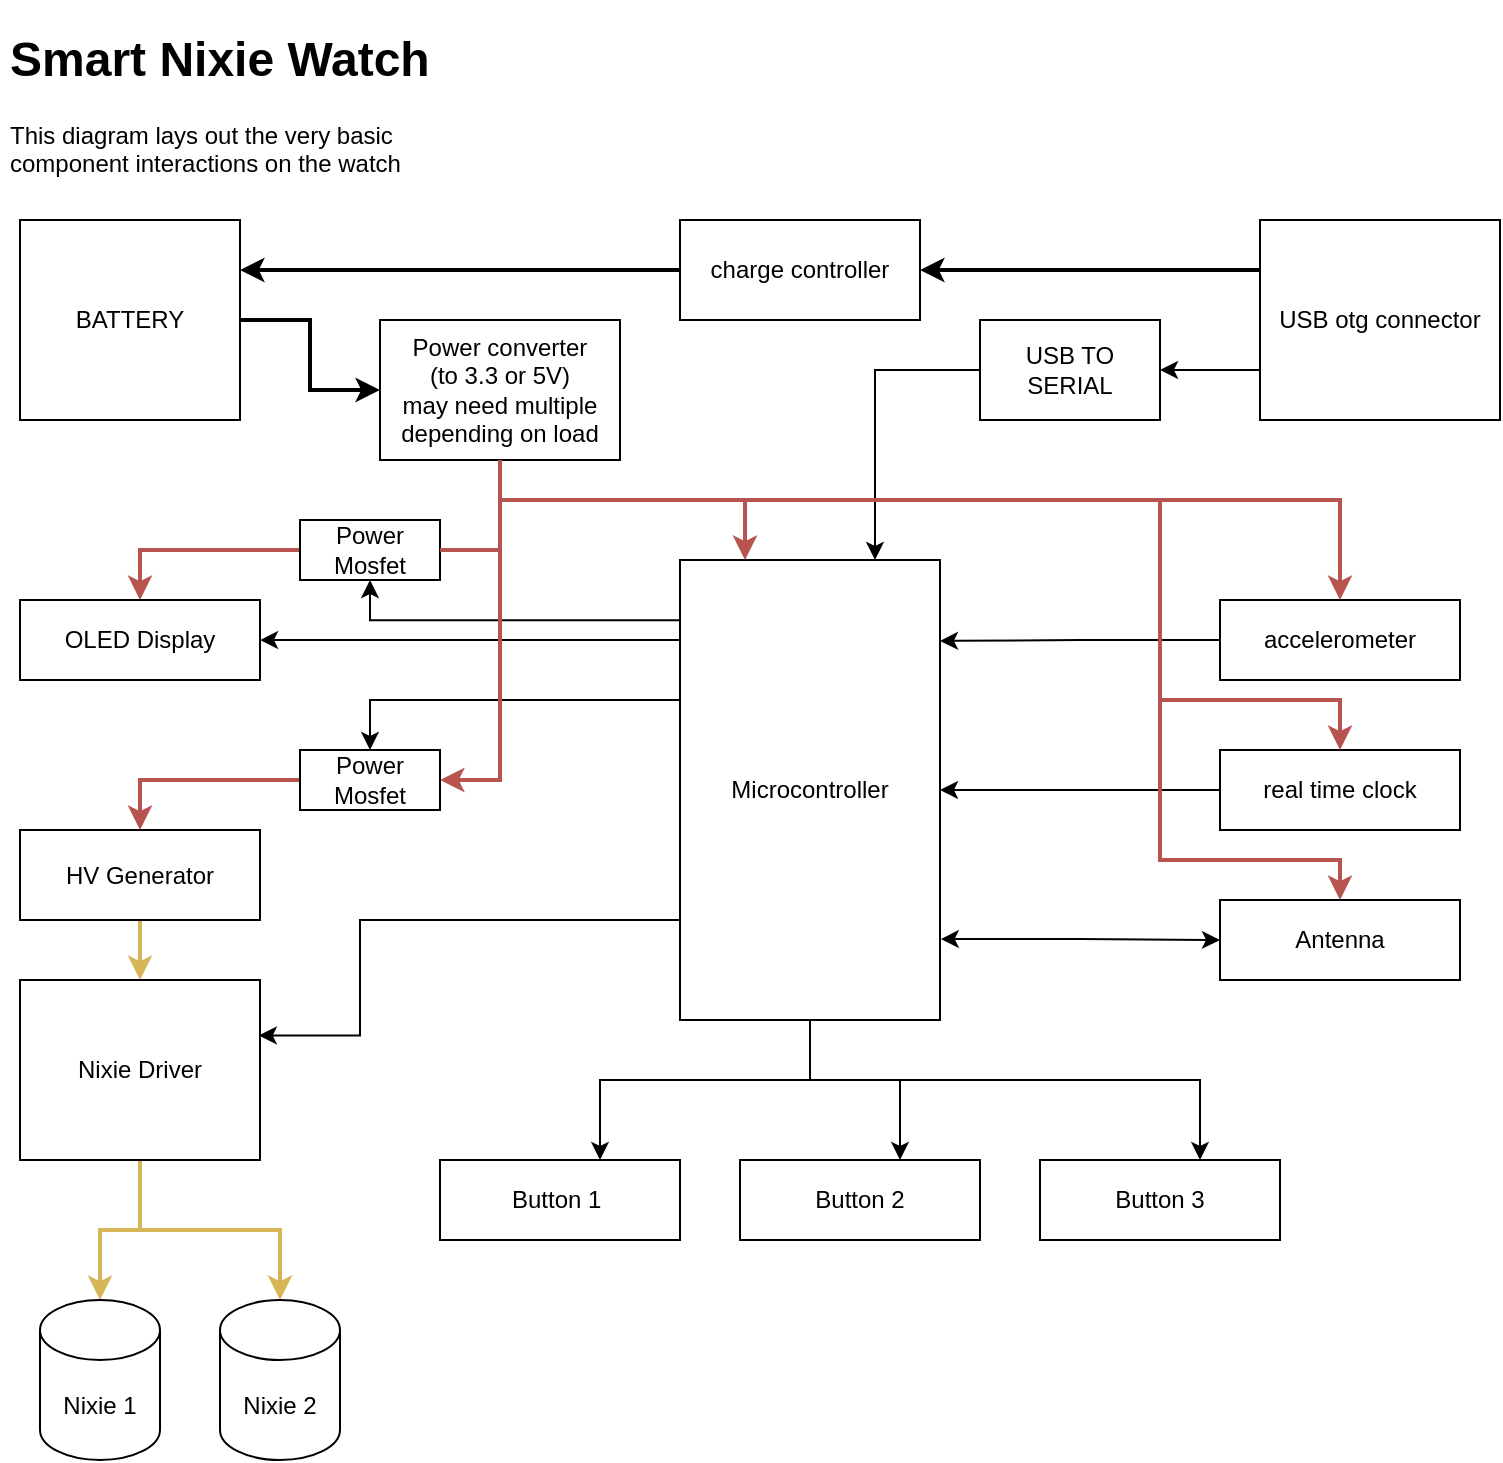 <mxfile version="18.0.4" type="device"><diagram name="Page-1" id="42789a77-a242-8287-6e28-9cd8cfd52e62"><mxGraphModel dx="711" dy="1331" grid="1" gridSize="10" guides="1" tooltips="1" connect="1" arrows="1" fold="1" page="1" pageScale="1" pageWidth="1100" pageHeight="850" background="none" math="0" shadow="0"><root><mxCell id="0"/><mxCell id="1" parent="0"/><mxCell id="gAx1SZrgnEHqlZxqgFKj-1" value="&lt;h1&gt;Smart Nixie Watch&lt;/h1&gt;&lt;p&gt;This diagram lays out the very basic component interactions on the watch&lt;/p&gt;" style="text;html=1;strokeColor=none;fillColor=none;spacing=5;spacingTop=-20;whiteSpace=wrap;overflow=hidden;rounded=0;" vertex="1" parent="1"><mxGeometry x="10" y="20" width="260" height="90" as="geometry"/></mxCell><mxCell id="gAx1SZrgnEHqlZxqgFKj-21" style="edgeStyle=orthogonalEdgeStyle;rounded=0;orthogonalLoop=1;jettySize=auto;html=1;exitX=1.003;exitY=0.824;exitDx=0;exitDy=0;exitPerimeter=0;startArrow=classic;startFill=1;" edge="1" parent="1" source="gAx1SZrgnEHqlZxqgFKj-2" target="gAx1SZrgnEHqlZxqgFKj-16"><mxGeometry relative="1" as="geometry"/></mxCell><mxCell id="gAx1SZrgnEHqlZxqgFKj-37" style="edgeStyle=orthogonalEdgeStyle;rounded=0;orthogonalLoop=1;jettySize=auto;html=1;startArrow=none;startFill=0;strokeWidth=1;exitX=-0.002;exitY=0.174;exitDx=0;exitDy=0;exitPerimeter=0;" edge="1" parent="1" source="gAx1SZrgnEHqlZxqgFKj-2" target="gAx1SZrgnEHqlZxqgFKj-30"><mxGeometry relative="1" as="geometry"/></mxCell><mxCell id="gAx1SZrgnEHqlZxqgFKj-38" style="edgeStyle=orthogonalEdgeStyle;rounded=0;orthogonalLoop=1;jettySize=auto;html=1;entryX=0.5;entryY=1;entryDx=0;entryDy=0;startArrow=none;startFill=0;strokeWidth=1;exitX=0.001;exitY=0.131;exitDx=0;exitDy=0;exitPerimeter=0;" edge="1" parent="1" source="gAx1SZrgnEHqlZxqgFKj-2" target="gAx1SZrgnEHqlZxqgFKj-32"><mxGeometry relative="1" as="geometry"><Array as="points"><mxPoint x="195" y="320"/></Array></mxGeometry></mxCell><mxCell id="gAx1SZrgnEHqlZxqgFKj-42" style="edgeStyle=orthogonalEdgeStyle;rounded=0;orthogonalLoop=1;jettySize=auto;html=1;entryX=0.5;entryY=0;entryDx=0;entryDy=0;startArrow=none;startFill=0;strokeWidth=1;exitX=0;exitY=0.321;exitDx=0;exitDy=0;exitPerimeter=0;" edge="1" parent="1" source="gAx1SZrgnEHqlZxqgFKj-2" target="gAx1SZrgnEHqlZxqgFKj-39"><mxGeometry relative="1" as="geometry"><Array as="points"><mxPoint x="350" y="360"/><mxPoint x="195" y="360"/></Array></mxGeometry></mxCell><mxCell id="gAx1SZrgnEHqlZxqgFKj-53" style="edgeStyle=orthogonalEdgeStyle;rounded=0;orthogonalLoop=1;jettySize=auto;html=1;entryX=0.995;entryY=0.308;entryDx=0;entryDy=0;entryPerimeter=0;startArrow=none;startFill=0;strokeWidth=1;" edge="1" parent="1" source="gAx1SZrgnEHqlZxqgFKj-2" target="gAx1SZrgnEHqlZxqgFKj-47"><mxGeometry relative="1" as="geometry"><Array as="points"><mxPoint x="190" y="470"/><mxPoint x="190" y="528"/></Array></mxGeometry></mxCell><mxCell id="gAx1SZrgnEHqlZxqgFKj-57" style="edgeStyle=orthogonalEdgeStyle;rounded=0;orthogonalLoop=1;jettySize=auto;html=1;startArrow=none;startFill=0;strokeWidth=1;" edge="1" parent="1" source="gAx1SZrgnEHqlZxqgFKj-2" target="gAx1SZrgnEHqlZxqgFKj-54"><mxGeometry relative="1" as="geometry"><Array as="points"><mxPoint x="415" y="550"/><mxPoint x="310" y="550"/></Array></mxGeometry></mxCell><mxCell id="gAx1SZrgnEHqlZxqgFKj-58" style="edgeStyle=orthogonalEdgeStyle;rounded=0;orthogonalLoop=1;jettySize=auto;html=1;startArrow=none;startFill=0;strokeWidth=1;" edge="1" parent="1" source="gAx1SZrgnEHqlZxqgFKj-2" target="gAx1SZrgnEHqlZxqgFKj-55"><mxGeometry relative="1" as="geometry"><Array as="points"><mxPoint x="415" y="550"/><mxPoint x="460" y="550"/></Array></mxGeometry></mxCell><mxCell id="gAx1SZrgnEHqlZxqgFKj-59" style="edgeStyle=orthogonalEdgeStyle;rounded=0;orthogonalLoop=1;jettySize=auto;html=1;startArrow=none;startFill=0;strokeWidth=1;" edge="1" parent="1" source="gAx1SZrgnEHqlZxqgFKj-2" target="gAx1SZrgnEHqlZxqgFKj-56"><mxGeometry relative="1" as="geometry"><Array as="points"><mxPoint x="415" y="550"/><mxPoint x="610" y="550"/></Array></mxGeometry></mxCell><mxCell id="gAx1SZrgnEHqlZxqgFKj-2" value="Microcontroller" style="rounded=0;whiteSpace=wrap;html=1;" vertex="1" parent="1"><mxGeometry x="350" y="290" width="130" height="230" as="geometry"/></mxCell><mxCell id="gAx1SZrgnEHqlZxqgFKj-7" style="edgeStyle=orthogonalEdgeStyle;rounded=0;orthogonalLoop=1;jettySize=auto;html=1;entryX=0.75;entryY=0;entryDx=0;entryDy=0;exitX=0;exitY=0.5;exitDx=0;exitDy=0;" edge="1" parent="1" source="gAx1SZrgnEHqlZxqgFKj-3" target="gAx1SZrgnEHqlZxqgFKj-2"><mxGeometry relative="1" as="geometry"/></mxCell><mxCell id="gAx1SZrgnEHqlZxqgFKj-3" value="USB TO SERIAL" style="whiteSpace=wrap;html=1;imageAspect=1;" vertex="1" parent="1"><mxGeometry x="500" y="170" width="90" height="50" as="geometry"/></mxCell><mxCell id="gAx1SZrgnEHqlZxqgFKj-13" style="edgeStyle=orthogonalEdgeStyle;rounded=0;orthogonalLoop=1;jettySize=auto;html=1;entryX=1;entryY=0.176;entryDx=0;entryDy=0;entryPerimeter=0;" edge="1" parent="1" source="gAx1SZrgnEHqlZxqgFKj-4" target="gAx1SZrgnEHqlZxqgFKj-2"><mxGeometry relative="1" as="geometry"><mxPoint x="480" y="310" as="targetPoint"/></mxGeometry></mxCell><mxCell id="gAx1SZrgnEHqlZxqgFKj-4" value="accelerometer" style="whiteSpace=wrap;html=1;" vertex="1" parent="1"><mxGeometry x="620" y="310" width="120" height="40" as="geometry"/></mxCell><mxCell id="gAx1SZrgnEHqlZxqgFKj-6" style="edgeStyle=orthogonalEdgeStyle;rounded=0;orthogonalLoop=1;jettySize=auto;html=1;exitX=0;exitY=0.75;exitDx=0;exitDy=0;" edge="1" parent="1" source="gAx1SZrgnEHqlZxqgFKj-5" target="gAx1SZrgnEHqlZxqgFKj-3"><mxGeometry relative="1" as="geometry"/></mxCell><mxCell id="gAx1SZrgnEHqlZxqgFKj-28" style="edgeStyle=orthogonalEdgeStyle;rounded=0;orthogonalLoop=1;jettySize=auto;html=1;strokeWidth=2;exitX=0;exitY=0.25;exitDx=0;exitDy=0;" edge="1" parent="1" source="gAx1SZrgnEHqlZxqgFKj-5" target="gAx1SZrgnEHqlZxqgFKj-10"><mxGeometry relative="1" as="geometry"/></mxCell><mxCell id="gAx1SZrgnEHqlZxqgFKj-5" value="USB otg connector" style="whiteSpace=wrap;html=1;" vertex="1" parent="1"><mxGeometry x="640" y="120" width="120" height="100" as="geometry"/></mxCell><mxCell id="gAx1SZrgnEHqlZxqgFKj-26" style="edgeStyle=orthogonalEdgeStyle;rounded=0;orthogonalLoop=1;jettySize=auto;html=1;strokeWidth=2;" edge="1" parent="1" source="gAx1SZrgnEHqlZxqgFKj-8" target="gAx1SZrgnEHqlZxqgFKj-17"><mxGeometry relative="1" as="geometry"/></mxCell><mxCell id="gAx1SZrgnEHqlZxqgFKj-8" value="BATTERY" style="whiteSpace=wrap;html=1;" vertex="1" parent="1"><mxGeometry x="20" y="120" width="110" height="100" as="geometry"/></mxCell><mxCell id="gAx1SZrgnEHqlZxqgFKj-27" style="edgeStyle=orthogonalEdgeStyle;rounded=0;orthogonalLoop=1;jettySize=auto;html=1;entryX=1;entryY=0.25;entryDx=0;entryDy=0;strokeWidth=2;" edge="1" parent="1" source="gAx1SZrgnEHqlZxqgFKj-10" target="gAx1SZrgnEHqlZxqgFKj-8"><mxGeometry relative="1" as="geometry"/></mxCell><mxCell id="gAx1SZrgnEHqlZxqgFKj-10" value="charge controller" style="rounded=0;whiteSpace=wrap;html=1;" vertex="1" parent="1"><mxGeometry x="350" y="120" width="120" height="50" as="geometry"/></mxCell><mxCell id="gAx1SZrgnEHqlZxqgFKj-15" style="edgeStyle=orthogonalEdgeStyle;rounded=0;orthogonalLoop=1;jettySize=auto;html=1;entryX=1;entryY=0.5;entryDx=0;entryDy=0;" edge="1" parent="1" source="gAx1SZrgnEHqlZxqgFKj-14" target="gAx1SZrgnEHqlZxqgFKj-2"><mxGeometry relative="1" as="geometry"/></mxCell><mxCell id="gAx1SZrgnEHqlZxqgFKj-14" value="real time clock" style="whiteSpace=wrap;html=1;" vertex="1" parent="1"><mxGeometry x="620" y="385" width="120" height="40" as="geometry"/></mxCell><mxCell id="gAx1SZrgnEHqlZxqgFKj-16" value="Antenna&lt;br&gt;" style="whiteSpace=wrap;html=1;" vertex="1" parent="1"><mxGeometry x="620" y="460" width="120" height="40" as="geometry"/></mxCell><mxCell id="gAx1SZrgnEHqlZxqgFKj-23" style="edgeStyle=orthogonalEdgeStyle;rounded=0;orthogonalLoop=1;jettySize=auto;html=1;fillColor=#f8cecc;strokeColor=#b85450;strokeWidth=2;" edge="1" parent="1" source="gAx1SZrgnEHqlZxqgFKj-17" target="gAx1SZrgnEHqlZxqgFKj-4"><mxGeometry relative="1" as="geometry"><Array as="points"><mxPoint x="260" y="260"/><mxPoint x="680" y="260"/></Array></mxGeometry></mxCell><mxCell id="gAx1SZrgnEHqlZxqgFKj-24" style="edgeStyle=orthogonalEdgeStyle;rounded=0;orthogonalLoop=1;jettySize=auto;html=1;fillColor=#f8cecc;strokeColor=#b85450;strokeWidth=2;" edge="1" parent="1" source="gAx1SZrgnEHqlZxqgFKj-17" target="gAx1SZrgnEHqlZxqgFKj-14"><mxGeometry relative="1" as="geometry"><Array as="points"><mxPoint x="260" y="260"/><mxPoint x="590" y="260"/><mxPoint x="590" y="360"/><mxPoint x="680" y="360"/></Array></mxGeometry></mxCell><mxCell id="gAx1SZrgnEHqlZxqgFKj-25" style="edgeStyle=orthogonalEdgeStyle;rounded=0;orthogonalLoop=1;jettySize=auto;html=1;entryX=0.25;entryY=0;entryDx=0;entryDy=0;fillColor=#f8cecc;strokeColor=#b85450;strokeWidth=2;" edge="1" parent="1" source="gAx1SZrgnEHqlZxqgFKj-17" target="gAx1SZrgnEHqlZxqgFKj-2"><mxGeometry relative="1" as="geometry"><Array as="points"><mxPoint x="260" y="260"/><mxPoint x="382" y="260"/></Array></mxGeometry></mxCell><mxCell id="gAx1SZrgnEHqlZxqgFKj-29" style="edgeStyle=orthogonalEdgeStyle;rounded=0;orthogonalLoop=1;jettySize=auto;html=1;entryX=0.5;entryY=0;entryDx=0;entryDy=0;strokeWidth=2;fillColor=#f8cecc;strokeColor=#b85450;" edge="1" parent="1" source="gAx1SZrgnEHqlZxqgFKj-17" target="gAx1SZrgnEHqlZxqgFKj-16"><mxGeometry relative="1" as="geometry"><Array as="points"><mxPoint x="260" y="260"/><mxPoint x="590" y="260"/><mxPoint x="590" y="440"/><mxPoint x="680" y="440"/></Array></mxGeometry></mxCell><mxCell id="gAx1SZrgnEHqlZxqgFKj-31" style="edgeStyle=orthogonalEdgeStyle;rounded=0;orthogonalLoop=1;jettySize=auto;html=1;startArrow=none;startFill=0;strokeWidth=2;fillColor=#f8cecc;strokeColor=#b85450;entryX=0.5;entryY=0;entryDx=0;entryDy=0;exitX=0;exitY=0.5;exitDx=0;exitDy=0;" edge="1" parent="1" source="gAx1SZrgnEHqlZxqgFKj-32" target="gAx1SZrgnEHqlZxqgFKj-30"><mxGeometry relative="1" as="geometry"><Array as="points"><mxPoint x="80" y="285"/></Array></mxGeometry></mxCell><mxCell id="gAx1SZrgnEHqlZxqgFKj-44" style="edgeStyle=orthogonalEdgeStyle;rounded=0;orthogonalLoop=1;jettySize=auto;html=1;entryX=1;entryY=0.5;entryDx=0;entryDy=0;startArrow=none;startFill=0;strokeWidth=2;fillColor=#f8cecc;strokeColor=#b85450;" edge="1" parent="1" source="gAx1SZrgnEHqlZxqgFKj-17" target="gAx1SZrgnEHqlZxqgFKj-39"><mxGeometry relative="1" as="geometry"/></mxCell><mxCell id="gAx1SZrgnEHqlZxqgFKj-17" value="Power converter&lt;br&gt;(to 3.3 or 5V)&lt;br&gt;may need multiple&lt;br&gt;depending on load" style="rounded=0;whiteSpace=wrap;html=1;" vertex="1" parent="1"><mxGeometry x="200" y="170" width="120" height="70" as="geometry"/></mxCell><mxCell id="gAx1SZrgnEHqlZxqgFKj-30" value="OLED Display" style="rounded=0;whiteSpace=wrap;html=1;" vertex="1" parent="1"><mxGeometry x="20" y="310" width="120" height="40" as="geometry"/></mxCell><mxCell id="gAx1SZrgnEHqlZxqgFKj-32" value="Power Mosfet" style="rounded=0;whiteSpace=wrap;html=1;" vertex="1" parent="1"><mxGeometry x="160" y="270" width="70" height="30" as="geometry"/></mxCell><mxCell id="gAx1SZrgnEHqlZxqgFKj-33" value="" style="edgeStyle=orthogonalEdgeStyle;rounded=0;orthogonalLoop=1;jettySize=auto;html=1;startArrow=none;startFill=0;strokeWidth=2;fillColor=#f8cecc;strokeColor=#b85450;endArrow=none;entryX=1;entryY=0.5;entryDx=0;entryDy=0;" edge="1" parent="1" source="gAx1SZrgnEHqlZxqgFKj-17" target="gAx1SZrgnEHqlZxqgFKj-32"><mxGeometry relative="1" as="geometry"><mxPoint x="260" y="240" as="sourcePoint"/><mxPoint x="200" y="260" as="targetPoint"/><Array as="points"><mxPoint x="260" y="285"/></Array></mxGeometry></mxCell><mxCell id="gAx1SZrgnEHqlZxqgFKj-46" style="edgeStyle=orthogonalEdgeStyle;rounded=0;orthogonalLoop=1;jettySize=auto;html=1;startArrow=none;startFill=0;strokeWidth=2;fillColor=#f8cecc;strokeColor=#b85450;" edge="1" parent="1" source="gAx1SZrgnEHqlZxqgFKj-39" target="gAx1SZrgnEHqlZxqgFKj-45"><mxGeometry relative="1" as="geometry"/></mxCell><mxCell id="gAx1SZrgnEHqlZxqgFKj-39" value="Power Mosfet" style="rounded=0;whiteSpace=wrap;html=1;" vertex="1" parent="1"><mxGeometry x="160" y="385" width="70" height="30" as="geometry"/></mxCell><mxCell id="gAx1SZrgnEHqlZxqgFKj-48" style="edgeStyle=orthogonalEdgeStyle;rounded=0;orthogonalLoop=1;jettySize=auto;html=1;entryX=0.5;entryY=0;entryDx=0;entryDy=0;startArrow=none;startFill=0;strokeWidth=2;fillColor=#fff2cc;strokeColor=#d6b656;" edge="1" parent="1" source="gAx1SZrgnEHqlZxqgFKj-45" target="gAx1SZrgnEHqlZxqgFKj-47"><mxGeometry relative="1" as="geometry"/></mxCell><mxCell id="gAx1SZrgnEHqlZxqgFKj-45" value="HV Generator" style="rounded=0;whiteSpace=wrap;html=1;" vertex="1" parent="1"><mxGeometry x="20" y="425" width="120" height="45" as="geometry"/></mxCell><mxCell id="gAx1SZrgnEHqlZxqgFKj-51" style="edgeStyle=orthogonalEdgeStyle;rounded=0;orthogonalLoop=1;jettySize=auto;html=1;startArrow=none;startFill=0;strokeWidth=2;fillColor=#fff2cc;strokeColor=#d6b656;" edge="1" parent="1" source="gAx1SZrgnEHqlZxqgFKj-47" target="gAx1SZrgnEHqlZxqgFKj-49"><mxGeometry relative="1" as="geometry"/></mxCell><mxCell id="gAx1SZrgnEHqlZxqgFKj-52" style="edgeStyle=orthogonalEdgeStyle;rounded=0;orthogonalLoop=1;jettySize=auto;html=1;entryX=0.5;entryY=0;entryDx=0;entryDy=0;entryPerimeter=0;startArrow=none;startFill=0;strokeWidth=2;fillColor=#fff2cc;strokeColor=#d6b656;" edge="1" parent="1" source="gAx1SZrgnEHqlZxqgFKj-47" target="gAx1SZrgnEHqlZxqgFKj-50"><mxGeometry relative="1" as="geometry"/></mxCell><mxCell id="gAx1SZrgnEHqlZxqgFKj-47" value="Nixie Driver" style="rounded=0;whiteSpace=wrap;html=1;" vertex="1" parent="1"><mxGeometry x="20" y="500" width="120" height="90" as="geometry"/></mxCell><mxCell id="gAx1SZrgnEHqlZxqgFKj-49" value="Nixie 1" style="shape=cylinder3;whiteSpace=wrap;html=1;boundedLbl=1;backgroundOutline=1;size=15;" vertex="1" parent="1"><mxGeometry x="30" y="660" width="60" height="80" as="geometry"/></mxCell><mxCell id="gAx1SZrgnEHqlZxqgFKj-50" value="Nixie 2" style="shape=cylinder3;whiteSpace=wrap;html=1;boundedLbl=1;backgroundOutline=1;size=15;" vertex="1" parent="1"><mxGeometry x="120" y="660" width="60" height="80" as="geometry"/></mxCell><mxCell id="gAx1SZrgnEHqlZxqgFKj-54" value="Button 1&amp;nbsp;" style="whiteSpace=wrap;html=1;" vertex="1" parent="1"><mxGeometry x="230" y="590" width="120" height="40" as="geometry"/></mxCell><mxCell id="gAx1SZrgnEHqlZxqgFKj-55" value="Button 2" style="whiteSpace=wrap;html=1;" vertex="1" parent="1"><mxGeometry x="380" y="590" width="120" height="40" as="geometry"/></mxCell><mxCell id="gAx1SZrgnEHqlZxqgFKj-56" value="Button 3" style="whiteSpace=wrap;html=1;" vertex="1" parent="1"><mxGeometry x="530" y="590" width="120" height="40" as="geometry"/></mxCell></root></mxGraphModel></diagram></mxfile>